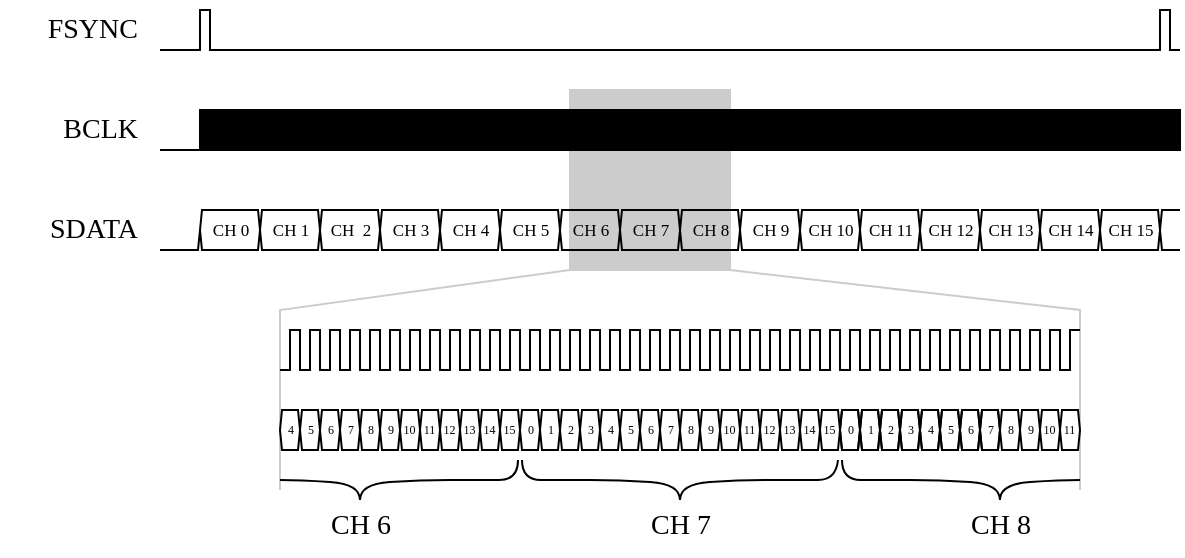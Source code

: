 <mxfile version="20.3.0" type="device"><diagram id="nYEseSnS-NxHdfZrEYx1" name="Page-1"><mxGraphModel dx="982" dy="583" grid="1" gridSize="10" guides="1" tooltips="1" connect="1" arrows="1" fold="1" page="1" pageScale="1" pageWidth="1654" pageHeight="1169" math="1" shadow="0"><root><mxCell id="0"/><mxCell id="1" parent="0"/><mxCell id="ieUXxARnOGC-ObS16DES-422" value="" style="rounded=0;whiteSpace=wrap;html=1;strokeColor=#CCCCCC;strokeWidth=1;fontFamily=Times New Roman;fontSize=8.5;fontColor=#000000;fillColor=#CCCCCC;gradientColor=none;" vertex="1" parent="1"><mxGeometry x="465" y="440" width="80" height="90" as="geometry"/></mxCell><mxCell id="ieUXxARnOGC-ObS16DES-354" value="" style="endArrow=none;html=1;rounded=0;strokeColor=#000000;fontFamily=Times New Roman;fontSize=12;fontColor=#000000;startSize=5;endSize=5;" edge="1" parent="1"><mxGeometry width="50" height="50" relative="1" as="geometry"><mxPoint x="260" y="420" as="sourcePoint"/><mxPoint x="770" y="420" as="targetPoint"/><Array as="points"><mxPoint x="280" y="420"/><mxPoint x="280" y="400"/><mxPoint x="285" y="400"/><mxPoint x="285" y="420"/><mxPoint x="760" y="420"/><mxPoint x="760" y="400"/><mxPoint x="765" y="400"/><mxPoint x="765" y="420"/></Array></mxGeometry></mxCell><mxCell id="ieUXxARnOGC-ObS16DES-355" value="&lt;font&gt;&lt;span style=&quot;font-size: 14px;&quot;&gt;FSYNC&lt;br&gt;&lt;/span&gt;&lt;/font&gt;" style="text;html=1;align=right;verticalAlign=middle;resizable=0;points=[];autosize=1;strokeColor=none;fillColor=none;fontFamily=Times New Roman;" vertex="1" parent="1"><mxGeometry x="180" y="395" width="70" height="30" as="geometry"/></mxCell><mxCell id="ieUXxARnOGC-ObS16DES-357" value="" style="endArrow=none;html=1;rounded=0;" edge="1" parent="1"><mxGeometry width="50" height="50" relative="1" as="geometry"><mxPoint x="295" y="520" as="sourcePoint"/><mxPoint x="325" y="500" as="targetPoint"/><Array as="points"><mxPoint x="303" y="520"/><mxPoint x="309" y="520"/><mxPoint x="311" y="500"/></Array></mxGeometry></mxCell><mxCell id="ieUXxARnOGC-ObS16DES-358" value="" style="endArrow=none;html=1;rounded=0;" edge="1" parent="1"><mxGeometry width="50" height="50" relative="1" as="geometry"><mxPoint x="295" y="500" as="sourcePoint"/><mxPoint x="325" y="520" as="targetPoint"/><Array as="points"><mxPoint x="303" y="500"/><mxPoint x="309" y="500"/><mxPoint x="311" y="520"/></Array></mxGeometry></mxCell><mxCell id="ieUXxARnOGC-ObS16DES-359" value="" style="endArrow=none;html=1;rounded=0;" edge="1" parent="1"><mxGeometry width="50" height="50" relative="1" as="geometry"><mxPoint x="260" y="520" as="sourcePoint"/><mxPoint x="295" y="500" as="targetPoint"/><Array as="points"><mxPoint x="273" y="520"/><mxPoint x="279" y="520"/><mxPoint x="281" y="500"/></Array></mxGeometry></mxCell><mxCell id="ieUXxARnOGC-ObS16DES-360" value="" style="endArrow=none;html=1;rounded=0;" edge="1" parent="1"><mxGeometry width="50" height="50" relative="1" as="geometry"><mxPoint x="280" y="510" as="sourcePoint"/><mxPoint x="295" y="520" as="targetPoint"/><Array as="points"><mxPoint x="280" y="510"/><mxPoint x="281" y="520"/></Array></mxGeometry></mxCell><mxCell id="ieUXxARnOGC-ObS16DES-361" value="" style="endArrow=none;html=1;rounded=0;" edge="1" parent="1"><mxGeometry width="50" height="50" relative="1" as="geometry"><mxPoint x="325" y="520" as="sourcePoint"/><mxPoint x="355" y="500" as="targetPoint"/><Array as="points"><mxPoint x="333" y="520"/><mxPoint x="339" y="520"/><mxPoint x="341" y="500"/></Array></mxGeometry></mxCell><mxCell id="ieUXxARnOGC-ObS16DES-362" value="" style="endArrow=none;html=1;rounded=0;" edge="1" parent="1"><mxGeometry width="50" height="50" relative="1" as="geometry"><mxPoint x="325" y="500" as="sourcePoint"/><mxPoint x="355" y="520" as="targetPoint"/><Array as="points"><mxPoint x="333" y="500"/><mxPoint x="339" y="500"/><mxPoint x="341" y="520"/></Array></mxGeometry></mxCell><mxCell id="ieUXxARnOGC-ObS16DES-363" value="" style="endArrow=none;html=1;rounded=0;" edge="1" parent="1"><mxGeometry width="50" height="50" relative="1" as="geometry"><mxPoint x="355" y="520" as="sourcePoint"/><mxPoint x="385" y="500" as="targetPoint"/><Array as="points"><mxPoint x="363" y="520"/><mxPoint x="369" y="520"/><mxPoint x="371" y="500"/></Array></mxGeometry></mxCell><mxCell id="ieUXxARnOGC-ObS16DES-364" value="" style="endArrow=none;html=1;rounded=0;" edge="1" parent="1"><mxGeometry width="50" height="50" relative="1" as="geometry"><mxPoint x="355" y="500" as="sourcePoint"/><mxPoint x="385" y="520" as="targetPoint"/><Array as="points"><mxPoint x="363" y="500"/><mxPoint x="369" y="500"/><mxPoint x="371" y="520"/></Array></mxGeometry></mxCell><mxCell id="ieUXxARnOGC-ObS16DES-365" value="&lt;font style=&quot;font-size: 8.5px;&quot;&gt;&lt;span style=&quot;font-size: 8.5px;&quot;&gt;CH 0&lt;br style=&quot;font-size: 8.5px;&quot;&gt;&lt;/span&gt;&lt;/font&gt;" style="text;html=1;align=center;verticalAlign=middle;resizable=0;points=[];autosize=1;strokeColor=none;fillColor=none;fontFamily=Times New Roman;fontSize=8.5;" vertex="1" parent="1"><mxGeometry x="275" y="500" width="40" height="20" as="geometry"/></mxCell><mxCell id="ieUXxARnOGC-ObS16DES-366" value="&lt;font style=&quot;font-size: 8.5px;&quot;&gt;&lt;span style=&quot;font-size: 8.5px;&quot;&gt;CH 1&lt;br style=&quot;font-size: 8.5px;&quot;&gt;&lt;/span&gt;&lt;/font&gt;" style="text;html=1;align=center;verticalAlign=middle;resizable=0;points=[];autosize=1;strokeColor=none;fillColor=none;fontFamily=Times New Roman;fontSize=8.5;" vertex="1" parent="1"><mxGeometry x="305" y="500" width="40" height="20" as="geometry"/></mxCell><mxCell id="ieUXxARnOGC-ObS16DES-367" value="&lt;font style=&quot;font-size: 8.5px;&quot;&gt;&lt;span style=&quot;font-size: 8.5px;&quot;&gt;CH&amp;nbsp; 2&lt;br style=&quot;font-size: 8.5px;&quot;&gt;&lt;/span&gt;&lt;/font&gt;" style="text;html=1;align=center;verticalAlign=middle;resizable=0;points=[];autosize=1;strokeColor=none;fillColor=none;fontFamily=Times New Roman;fontSize=8.5;" vertex="1" parent="1"><mxGeometry x="335" y="500" width="40" height="20" as="geometry"/></mxCell><mxCell id="ieUXxARnOGC-ObS16DES-368" value="" style="endArrow=none;html=1;rounded=0;" edge="1" parent="1"><mxGeometry width="50" height="50" relative="1" as="geometry"><mxPoint x="385" y="520" as="sourcePoint"/><mxPoint x="415" y="500" as="targetPoint"/><Array as="points"><mxPoint x="393" y="520"/><mxPoint x="399" y="520"/><mxPoint x="401" y="500"/></Array></mxGeometry></mxCell><mxCell id="ieUXxARnOGC-ObS16DES-369" value="" style="endArrow=none;html=1;rounded=0;" edge="1" parent="1"><mxGeometry width="50" height="50" relative="1" as="geometry"><mxPoint x="385" y="500" as="sourcePoint"/><mxPoint x="415" y="520" as="targetPoint"/><Array as="points"><mxPoint x="393" y="500"/><mxPoint x="399" y="500"/><mxPoint x="401" y="520"/></Array></mxGeometry></mxCell><mxCell id="ieUXxARnOGC-ObS16DES-370" value="&lt;font style=&quot;font-size: 8.5px;&quot;&gt;&lt;span style=&quot;font-size: 8.5px;&quot;&gt;CH 3&lt;br style=&quot;font-size: 8.5px;&quot;&gt;&lt;/span&gt;&lt;/font&gt;" style="text;html=1;align=center;verticalAlign=middle;resizable=0;points=[];autosize=1;strokeColor=none;fillColor=none;fontFamily=Times New Roman;fontSize=8.5;" vertex="1" parent="1"><mxGeometry x="365" y="500" width="40" height="20" as="geometry"/></mxCell><mxCell id="ieUXxARnOGC-ObS16DES-371" value="" style="endArrow=none;html=1;rounded=0;" edge="1" parent="1"><mxGeometry width="50" height="50" relative="1" as="geometry"><mxPoint x="415" y="520" as="sourcePoint"/><mxPoint x="445" y="500" as="targetPoint"/><Array as="points"><mxPoint x="423" y="520"/><mxPoint x="429" y="520"/><mxPoint x="431" y="500"/></Array></mxGeometry></mxCell><mxCell id="ieUXxARnOGC-ObS16DES-372" value="" style="endArrow=none;html=1;rounded=0;" edge="1" parent="1"><mxGeometry width="50" height="50" relative="1" as="geometry"><mxPoint x="415" y="500" as="sourcePoint"/><mxPoint x="445" y="520" as="targetPoint"/><Array as="points"><mxPoint x="423" y="500"/><mxPoint x="429" y="500"/><mxPoint x="431" y="520"/></Array></mxGeometry></mxCell><mxCell id="ieUXxARnOGC-ObS16DES-373" value="&lt;font style=&quot;font-size: 8.5px;&quot;&gt;&lt;span style=&quot;font-size: 8.5px;&quot;&gt;CH 5&lt;br style=&quot;font-size: 8.5px;&quot;&gt;&lt;/span&gt;&lt;/font&gt;" style="text;html=1;align=center;verticalAlign=middle;resizable=0;points=[];autosize=1;strokeColor=none;fillColor=none;fontFamily=Times New Roman;fontSize=8.5;" vertex="1" parent="1"><mxGeometry x="425" y="500" width="40" height="20" as="geometry"/></mxCell><mxCell id="ieUXxARnOGC-ObS16DES-374" value="" style="endArrow=none;html=1;rounded=0;" edge="1" parent="1"><mxGeometry width="50" height="50" relative="1" as="geometry"><mxPoint x="445" y="520" as="sourcePoint"/><mxPoint x="475" y="500" as="targetPoint"/><Array as="points"><mxPoint x="453" y="520"/><mxPoint x="459" y="520"/><mxPoint x="461" y="500"/></Array></mxGeometry></mxCell><mxCell id="ieUXxARnOGC-ObS16DES-375" value="" style="endArrow=none;html=1;rounded=0;" edge="1" parent="1"><mxGeometry width="50" height="50" relative="1" as="geometry"><mxPoint x="445" y="500" as="sourcePoint"/><mxPoint x="475" y="520" as="targetPoint"/><Array as="points"><mxPoint x="453" y="500"/><mxPoint x="459" y="500"/><mxPoint x="461" y="520"/></Array></mxGeometry></mxCell><mxCell id="ieUXxARnOGC-ObS16DES-376" value="&lt;font style=&quot;font-size: 8.5px;&quot;&gt;&lt;span style=&quot;font-size: 8.5px;&quot;&gt;CH 6&lt;br style=&quot;font-size: 8.5px;&quot;&gt;&lt;/span&gt;&lt;/font&gt;" style="text;html=1;align=center;verticalAlign=middle;resizable=0;points=[];autosize=1;strokeColor=none;fillColor=none;fontFamily=Times New Roman;fontSize=8.5;" vertex="1" parent="1"><mxGeometry x="455" y="500" width="40" height="20" as="geometry"/></mxCell><mxCell id="ieUXxARnOGC-ObS16DES-377" value="" style="endArrow=none;html=1;rounded=0;" edge="1" parent="1"><mxGeometry width="50" height="50" relative="1" as="geometry"><mxPoint x="475" y="520" as="sourcePoint"/><mxPoint x="505" y="500" as="targetPoint"/><Array as="points"><mxPoint x="483" y="520"/><mxPoint x="489" y="520"/><mxPoint x="491" y="500"/></Array></mxGeometry></mxCell><mxCell id="ieUXxARnOGC-ObS16DES-378" value="" style="endArrow=none;html=1;rounded=0;" edge="1" parent="1"><mxGeometry width="50" height="50" relative="1" as="geometry"><mxPoint x="475" y="500" as="sourcePoint"/><mxPoint x="505" y="520" as="targetPoint"/><Array as="points"><mxPoint x="483" y="500"/><mxPoint x="489" y="500"/><mxPoint x="491" y="520"/></Array></mxGeometry></mxCell><mxCell id="ieUXxARnOGC-ObS16DES-379" value="&lt;font style=&quot;font-size: 8.5px;&quot;&gt;&lt;span style=&quot;font-size: 8.5px;&quot;&gt;CH 7&lt;br style=&quot;font-size: 8.5px;&quot;&gt;&lt;/span&gt;&lt;/font&gt;" style="text;html=1;align=center;verticalAlign=middle;resizable=0;points=[];autosize=1;strokeColor=none;fillColor=none;fontFamily=Times New Roman;fontSize=8.5;" vertex="1" parent="1"><mxGeometry x="485" y="500" width="40" height="20" as="geometry"/></mxCell><mxCell id="ieUXxARnOGC-ObS16DES-380" value="" style="endArrow=none;html=1;rounded=0;" edge="1" parent="1"><mxGeometry width="50" height="50" relative="1" as="geometry"><mxPoint x="505" y="520" as="sourcePoint"/><mxPoint x="535" y="500" as="targetPoint"/><Array as="points"><mxPoint x="513" y="520"/><mxPoint x="519" y="520"/><mxPoint x="521" y="500"/></Array></mxGeometry></mxCell><mxCell id="ieUXxARnOGC-ObS16DES-381" value="" style="endArrow=none;html=1;rounded=0;" edge="1" parent="1"><mxGeometry width="50" height="50" relative="1" as="geometry"><mxPoint x="505" y="500" as="sourcePoint"/><mxPoint x="535" y="520" as="targetPoint"/><Array as="points"><mxPoint x="513" y="500"/><mxPoint x="519" y="500"/><mxPoint x="521" y="520"/></Array></mxGeometry></mxCell><mxCell id="ieUXxARnOGC-ObS16DES-382" value="&lt;font style=&quot;font-size: 8.5px;&quot;&gt;&lt;span style=&quot;font-size: 8.5px;&quot;&gt;CH 8&lt;br style=&quot;font-size: 8.5px;&quot;&gt;&lt;/span&gt;&lt;/font&gt;" style="text;html=1;align=center;verticalAlign=middle;resizable=0;points=[];autosize=1;strokeColor=none;fillColor=none;fontFamily=Times New Roman;fontSize=8.5;" vertex="1" parent="1"><mxGeometry x="515" y="500" width="40" height="20" as="geometry"/></mxCell><mxCell id="ieUXxARnOGC-ObS16DES-383" value="" style="endArrow=none;html=1;rounded=0;" edge="1" parent="1"><mxGeometry width="50" height="50" relative="1" as="geometry"><mxPoint x="535" y="520" as="sourcePoint"/><mxPoint x="565" y="500" as="targetPoint"/><Array as="points"><mxPoint x="543" y="520"/><mxPoint x="549" y="520"/><mxPoint x="551" y="500"/></Array></mxGeometry></mxCell><mxCell id="ieUXxARnOGC-ObS16DES-384" value="" style="endArrow=none;html=1;rounded=0;" edge="1" parent="1"><mxGeometry width="50" height="50" relative="1" as="geometry"><mxPoint x="535" y="500" as="sourcePoint"/><mxPoint x="565" y="520" as="targetPoint"/><Array as="points"><mxPoint x="543" y="500"/><mxPoint x="549" y="500"/><mxPoint x="551" y="520"/></Array></mxGeometry></mxCell><mxCell id="ieUXxARnOGC-ObS16DES-385" value="&lt;font style=&quot;font-size: 8.5px;&quot;&gt;&lt;span style=&quot;font-size: 8.5px;&quot;&gt;CH 9&lt;br style=&quot;font-size: 8.5px;&quot;&gt;&lt;/span&gt;&lt;/font&gt;" style="text;html=1;align=center;verticalAlign=middle;resizable=0;points=[];autosize=1;strokeColor=none;fillColor=none;fontFamily=Times New Roman;fontSize=8.5;" vertex="1" parent="1"><mxGeometry x="545" y="500" width="40" height="20" as="geometry"/></mxCell><mxCell id="ieUXxARnOGC-ObS16DES-386" value="" style="endArrow=none;html=1;rounded=0;" edge="1" parent="1"><mxGeometry width="50" height="50" relative="1" as="geometry"><mxPoint x="565" y="520" as="sourcePoint"/><mxPoint x="595" y="500" as="targetPoint"/><Array as="points"><mxPoint x="573" y="520"/><mxPoint x="579" y="520"/><mxPoint x="581" y="500"/></Array></mxGeometry></mxCell><mxCell id="ieUXxARnOGC-ObS16DES-387" value="" style="endArrow=none;html=1;rounded=0;" edge="1" parent="1"><mxGeometry width="50" height="50" relative="1" as="geometry"><mxPoint x="565" y="500" as="sourcePoint"/><mxPoint x="595" y="520" as="targetPoint"/><Array as="points"><mxPoint x="573" y="500"/><mxPoint x="579" y="500"/><mxPoint x="581" y="520"/></Array></mxGeometry></mxCell><mxCell id="ieUXxARnOGC-ObS16DES-388" value="&lt;font style=&quot;font-size: 8.5px;&quot;&gt;&lt;span style=&quot;font-size: 8.5px;&quot;&gt;CH 10&lt;br style=&quot;font-size: 8.5px;&quot;&gt;&lt;/span&gt;&lt;/font&gt;" style="text;html=1;align=center;verticalAlign=middle;resizable=0;points=[];autosize=1;strokeColor=none;fillColor=none;fontFamily=Times New Roman;fontSize=8.5;" vertex="1" parent="1"><mxGeometry x="570" y="500" width="50" height="20" as="geometry"/></mxCell><mxCell id="ieUXxARnOGC-ObS16DES-389" value="" style="endArrow=none;html=1;rounded=0;" edge="1" parent="1"><mxGeometry width="50" height="50" relative="1" as="geometry"><mxPoint x="595" y="520" as="sourcePoint"/><mxPoint x="625" y="500" as="targetPoint"/><Array as="points"><mxPoint x="603" y="520"/><mxPoint x="609" y="520"/><mxPoint x="611" y="500"/></Array></mxGeometry></mxCell><mxCell id="ieUXxARnOGC-ObS16DES-390" value="" style="endArrow=none;html=1;rounded=0;" edge="1" parent="1"><mxGeometry width="50" height="50" relative="1" as="geometry"><mxPoint x="595" y="500" as="sourcePoint"/><mxPoint x="625" y="520" as="targetPoint"/><Array as="points"><mxPoint x="603" y="500"/><mxPoint x="609" y="500"/><mxPoint x="611" y="520"/></Array></mxGeometry></mxCell><mxCell id="ieUXxARnOGC-ObS16DES-391" value="&lt;font style=&quot;font-size: 8.5px;&quot;&gt;&lt;span style=&quot;font-size: 8.5px;&quot;&gt;CH 11&lt;br style=&quot;font-size: 8.5px;&quot;&gt;&lt;/span&gt;&lt;/font&gt;" style="text;html=1;align=center;verticalAlign=middle;resizable=0;points=[];autosize=1;strokeColor=none;fillColor=none;fontFamily=Times New Roman;fontSize=8.5;" vertex="1" parent="1"><mxGeometry x="600" y="500" width="50" height="20" as="geometry"/></mxCell><mxCell id="ieUXxARnOGC-ObS16DES-392" value="" style="endArrow=none;html=1;rounded=0;" edge="1" parent="1"><mxGeometry width="50" height="50" relative="1" as="geometry"><mxPoint x="625" y="520" as="sourcePoint"/><mxPoint x="655" y="500" as="targetPoint"/><Array as="points"><mxPoint x="633" y="520"/><mxPoint x="639" y="520"/><mxPoint x="641" y="500"/></Array></mxGeometry></mxCell><mxCell id="ieUXxARnOGC-ObS16DES-393" value="" style="endArrow=none;html=1;rounded=0;" edge="1" parent="1"><mxGeometry width="50" height="50" relative="1" as="geometry"><mxPoint x="625" y="500" as="sourcePoint"/><mxPoint x="655" y="520" as="targetPoint"/><Array as="points"><mxPoint x="633" y="500"/><mxPoint x="639" y="500"/><mxPoint x="641" y="520"/></Array></mxGeometry></mxCell><mxCell id="ieUXxARnOGC-ObS16DES-394" value="&lt;font style=&quot;font-size: 8.5px;&quot;&gt;&lt;span style=&quot;font-size: 8.5px;&quot;&gt;CH 12&lt;br style=&quot;font-size: 8.5px;&quot;&gt;&lt;/span&gt;&lt;/font&gt;" style="text;html=1;align=center;verticalAlign=middle;resizable=0;points=[];autosize=1;strokeColor=none;fillColor=none;fontFamily=Times New Roman;fontSize=8.5;" vertex="1" parent="1"><mxGeometry x="630" y="500" width="50" height="20" as="geometry"/></mxCell><mxCell id="ieUXxARnOGC-ObS16DES-395" value="" style="endArrow=none;html=1;rounded=0;" edge="1" parent="1"><mxGeometry width="50" height="50" relative="1" as="geometry"><mxPoint x="655" y="520" as="sourcePoint"/><mxPoint x="685" y="500" as="targetPoint"/><Array as="points"><mxPoint x="663" y="520"/><mxPoint x="669" y="520"/><mxPoint x="671" y="500"/></Array></mxGeometry></mxCell><mxCell id="ieUXxARnOGC-ObS16DES-396" value="" style="endArrow=none;html=1;rounded=0;" edge="1" parent="1"><mxGeometry width="50" height="50" relative="1" as="geometry"><mxPoint x="655" y="500" as="sourcePoint"/><mxPoint x="685" y="520" as="targetPoint"/><Array as="points"><mxPoint x="663" y="500"/><mxPoint x="669" y="500"/><mxPoint x="671" y="520"/></Array></mxGeometry></mxCell><mxCell id="ieUXxARnOGC-ObS16DES-397" value="&lt;font style=&quot;font-size: 8.5px;&quot;&gt;&lt;span style=&quot;font-size: 8.5px;&quot;&gt;CH 13&lt;br style=&quot;font-size: 8.5px;&quot;&gt;&lt;/span&gt;&lt;/font&gt;" style="text;html=1;align=center;verticalAlign=middle;resizable=0;points=[];autosize=1;strokeColor=none;fillColor=none;fontFamily=Times New Roman;fontSize=8.5;" vertex="1" parent="1"><mxGeometry x="660" y="500" width="50" height="20" as="geometry"/></mxCell><mxCell id="ieUXxARnOGC-ObS16DES-398" value="" style="endArrow=none;html=1;rounded=0;" edge="1" parent="1"><mxGeometry width="50" height="50" relative="1" as="geometry"><mxPoint x="685" y="520" as="sourcePoint"/><mxPoint x="715" y="500" as="targetPoint"/><Array as="points"><mxPoint x="693" y="520"/><mxPoint x="699" y="520"/><mxPoint x="701" y="500"/></Array></mxGeometry></mxCell><mxCell id="ieUXxARnOGC-ObS16DES-399" value="" style="endArrow=none;html=1;rounded=0;" edge="1" parent="1"><mxGeometry width="50" height="50" relative="1" as="geometry"><mxPoint x="685" y="500" as="sourcePoint"/><mxPoint x="715" y="520" as="targetPoint"/><Array as="points"><mxPoint x="693" y="500"/><mxPoint x="699" y="500"/><mxPoint x="701" y="520"/></Array></mxGeometry></mxCell><mxCell id="ieUXxARnOGC-ObS16DES-400" value="&lt;font style=&quot;font-size: 8.5px;&quot;&gt;&lt;span style=&quot;font-size: 8.5px;&quot;&gt;CH 14&lt;br style=&quot;font-size: 8.5px;&quot;&gt;&lt;/span&gt;&lt;/font&gt;" style="text;html=1;align=center;verticalAlign=middle;resizable=0;points=[];autosize=1;strokeColor=none;fillColor=none;fontFamily=Times New Roman;fontSize=8.5;" vertex="1" parent="1"><mxGeometry x="690" y="500" width="50" height="20" as="geometry"/></mxCell><mxCell id="ieUXxARnOGC-ObS16DES-401" value="" style="endArrow=none;html=1;rounded=0;" edge="1" parent="1"><mxGeometry width="50" height="50" relative="1" as="geometry"><mxPoint x="715" y="520" as="sourcePoint"/><mxPoint x="745" y="500" as="targetPoint"/><Array as="points"><mxPoint x="723" y="520"/><mxPoint x="729" y="520"/><mxPoint x="731" y="500"/></Array></mxGeometry></mxCell><mxCell id="ieUXxARnOGC-ObS16DES-402" value="" style="endArrow=none;html=1;rounded=0;" edge="1" parent="1"><mxGeometry width="50" height="50" relative="1" as="geometry"><mxPoint x="715" y="500" as="sourcePoint"/><mxPoint x="745" y="520" as="targetPoint"/><Array as="points"><mxPoint x="723" y="500"/><mxPoint x="729" y="500"/><mxPoint x="731" y="520"/></Array></mxGeometry></mxCell><mxCell id="ieUXxARnOGC-ObS16DES-403" value="&lt;font style=&quot;font-size: 8.5px;&quot;&gt;&lt;span style=&quot;font-size: 8.5px;&quot;&gt;CH 15&lt;br style=&quot;font-size: 8.5px;&quot;&gt;&lt;/span&gt;&lt;/font&gt;" style="text;html=1;align=center;verticalAlign=middle;resizable=0;points=[];autosize=1;strokeColor=none;fillColor=none;fontFamily=Times New Roman;fontSize=8.5;" vertex="1" parent="1"><mxGeometry x="720" y="500" width="50" height="20" as="geometry"/></mxCell><mxCell id="ieUXxARnOGC-ObS16DES-404" value="" style="endArrow=none;html=1;rounded=0;" edge="1" parent="1"><mxGeometry width="50" height="50" relative="1" as="geometry"><mxPoint x="745" y="520" as="sourcePoint"/><mxPoint x="770" y="500" as="targetPoint"/><Array as="points"><mxPoint x="753" y="520"/><mxPoint x="759" y="520"/><mxPoint x="761" y="500"/></Array></mxGeometry></mxCell><mxCell id="ieUXxARnOGC-ObS16DES-405" value="" style="endArrow=none;html=1;rounded=0;" edge="1" parent="1"><mxGeometry width="50" height="50" relative="1" as="geometry"><mxPoint x="745" y="500" as="sourcePoint"/><mxPoint x="770" y="520" as="targetPoint"/><Array as="points"><mxPoint x="753" y="500"/><mxPoint x="759" y="500"/><mxPoint x="761" y="520"/></Array></mxGeometry></mxCell><mxCell id="ieUXxARnOGC-ObS16DES-407" value="&lt;font style=&quot;font-size: 8.5px;&quot;&gt;&lt;span style=&quot;font-size: 8.5px;&quot;&gt;CH 4&lt;br style=&quot;font-size: 8.5px;&quot;&gt;&lt;/span&gt;&lt;/font&gt;" style="text;html=1;align=center;verticalAlign=middle;resizable=0;points=[];autosize=1;strokeColor=none;fillColor=none;fontFamily=Times New Roman;fontSize=8.5;" vertex="1" parent="1"><mxGeometry x="395" y="500" width="40" height="20" as="geometry"/></mxCell><mxCell id="ieUXxARnOGC-ObS16DES-408" value="&lt;font&gt;&lt;span style=&quot;font-size: 14px;&quot;&gt;SDATA&lt;br&gt;&lt;/span&gt;&lt;/font&gt;" style="text;html=1;align=right;verticalAlign=middle;resizable=0;points=[];autosize=1;strokeColor=none;fillColor=none;fontFamily=Times New Roman;" vertex="1" parent="1"><mxGeometry x="180" y="495" width="70" height="30" as="geometry"/></mxCell><mxCell id="ieUXxARnOGC-ObS16DES-419" value="" style="rounded=0;whiteSpace=wrap;html=1;strokeColor=default;strokeWidth=1;fontFamily=Times New Roman;fontSize=8.5;fontColor=#000000;fillColor=#000000;" vertex="1" parent="1"><mxGeometry x="280" y="450" width="490" height="20" as="geometry"/></mxCell><mxCell id="ieUXxARnOGC-ObS16DES-420" value="" style="endArrow=none;html=1;rounded=0;strokeColor=#000000;fontFamily=Times New Roman;fontSize=8.5;fontColor=#000000;startSize=5;endSize=5;" edge="1" parent="1"><mxGeometry width="50" height="50" relative="1" as="geometry"><mxPoint x="260" y="470" as="sourcePoint"/><mxPoint x="280" y="470" as="targetPoint"/></mxGeometry></mxCell><mxCell id="ieUXxARnOGC-ObS16DES-421" value="&lt;font&gt;&lt;span style=&quot;font-size: 14px;&quot;&gt;BCLK&lt;br&gt;&lt;/span&gt;&lt;/font&gt;" style="text;html=1;align=right;verticalAlign=middle;resizable=0;points=[];autosize=1;strokeColor=none;fillColor=none;fontFamily=Times New Roman;" vertex="1" parent="1"><mxGeometry x="190" y="445" width="60" height="30" as="geometry"/></mxCell><mxCell id="ieUXxARnOGC-ObS16DES-423" value="" style="endArrow=none;html=1;rounded=0;strokeColor=#CCCCCC;fontFamily=Times New Roman;fontSize=8.5;fontColor=#000000;startSize=5;endSize=5;entryX=0;entryY=1;entryDx=0;entryDy=0;" edge="1" parent="1" target="ieUXxARnOGC-ObS16DES-422"><mxGeometry width="50" height="50" relative="1" as="geometry"><mxPoint x="320" y="640" as="sourcePoint"/><mxPoint x="580" y="520" as="targetPoint"/><Array as="points"><mxPoint x="320" y="550"/></Array></mxGeometry></mxCell><mxCell id="ieUXxARnOGC-ObS16DES-424" value="" style="endArrow=none;html=1;rounded=0;strokeColor=#CCCCCC;fontFamily=Times New Roman;fontSize=8.5;fontColor=#000000;startSize=5;endSize=5;entryX=1;entryY=1;entryDx=0;entryDy=0;" edge="1" parent="1" target="ieUXxARnOGC-ObS16DES-422"><mxGeometry width="50" height="50" relative="1" as="geometry"><mxPoint x="720" y="640" as="sourcePoint"/><mxPoint x="490" y="540" as="targetPoint"/><Array as="points"><mxPoint x="720" y="550"/></Array></mxGeometry></mxCell><mxCell id="ieUXxARnOGC-ObS16DES-427" value="" style="endArrow=none;html=1;rounded=0;strokeColor=#000000;fontFamily=Times New Roman;fontSize=8.5;fontColor=#000000;startSize=5;endSize=5;" edge="1" parent="1"><mxGeometry width="50" height="50" relative="1" as="geometry"><mxPoint x="320" y="580" as="sourcePoint"/><mxPoint x="480" y="570" as="targetPoint"/><Array as="points"><mxPoint x="325" y="580"/><mxPoint x="325" y="560"/><mxPoint x="330" y="560"/><mxPoint x="330" y="580"/><mxPoint x="335" y="580"/><mxPoint x="335" y="560"/><mxPoint x="340" y="560"/><mxPoint x="340" y="580"/><mxPoint x="345" y="580"/><mxPoint x="345" y="560"/><mxPoint x="350" y="560"/><mxPoint x="350" y="580"/><mxPoint x="355" y="580"/><mxPoint x="355" y="560"/><mxPoint x="360" y="560"/><mxPoint x="360" y="580"/><mxPoint x="365" y="580"/><mxPoint x="365" y="560"/><mxPoint x="370" y="560"/><mxPoint x="370" y="580"/><mxPoint x="375" y="580"/><mxPoint x="375" y="560"/><mxPoint x="380" y="560"/><mxPoint x="380" y="580"/><mxPoint x="385" y="580"/><mxPoint x="385" y="560"/><mxPoint x="390" y="560"/><mxPoint x="390" y="580"/><mxPoint x="395" y="580"/><mxPoint x="395" y="560"/><mxPoint x="400" y="560"/><mxPoint x="400" y="580"/><mxPoint x="405" y="580"/><mxPoint x="405" y="560"/><mxPoint x="410" y="560"/><mxPoint x="410" y="580"/><mxPoint x="415" y="580"/><mxPoint x="415" y="560"/><mxPoint x="420" y="560"/><mxPoint x="420" y="580"/><mxPoint x="425" y="580"/><mxPoint x="425" y="560"/><mxPoint x="430" y="560"/><mxPoint x="430" y="580"/><mxPoint x="435" y="580"/><mxPoint x="435" y="560"/><mxPoint x="440" y="560"/><mxPoint x="440" y="580"/><mxPoint x="445" y="580"/><mxPoint x="445" y="560"/><mxPoint x="450" y="560"/><mxPoint x="450" y="580"/><mxPoint x="455" y="580"/><mxPoint x="455" y="560"/><mxPoint x="460" y="560"/><mxPoint x="460" y="580"/><mxPoint x="465" y="580"/><mxPoint x="465" y="560"/><mxPoint x="470" y="560"/><mxPoint x="470" y="580"/><mxPoint x="475" y="580"/><mxPoint x="475" y="560"/><mxPoint x="480" y="560"/></Array></mxGeometry></mxCell><mxCell id="ieUXxARnOGC-ObS16DES-428" value="" style="endArrow=none;html=1;rounded=0;strokeColor=#000000;fontFamily=Times New Roman;fontSize=8.5;fontColor=#000000;startSize=5;endSize=5;" edge="1" parent="1"><mxGeometry width="50" height="50" relative="1" as="geometry"><mxPoint x="480" y="570" as="sourcePoint"/><mxPoint x="640" y="570" as="targetPoint"/><Array as="points"><mxPoint x="480" y="580"/><mxPoint x="485" y="580"/><mxPoint x="485" y="560"/><mxPoint x="490" y="560"/><mxPoint x="490" y="580"/><mxPoint x="495" y="580"/><mxPoint x="495" y="560"/><mxPoint x="500" y="560"/><mxPoint x="500" y="580"/><mxPoint x="505" y="580"/><mxPoint x="505" y="560"/><mxPoint x="510" y="560"/><mxPoint x="510" y="580"/><mxPoint x="515" y="580"/><mxPoint x="515" y="560"/><mxPoint x="520" y="560"/><mxPoint x="520" y="580"/><mxPoint x="525" y="580"/><mxPoint x="525" y="560"/><mxPoint x="530" y="560"/><mxPoint x="530" y="580"/><mxPoint x="535" y="580"/><mxPoint x="535" y="560"/><mxPoint x="540" y="560"/><mxPoint x="540" y="580"/><mxPoint x="545" y="580"/><mxPoint x="545" y="560"/><mxPoint x="550" y="560"/><mxPoint x="550" y="580"/><mxPoint x="555" y="580"/><mxPoint x="555" y="560"/><mxPoint x="560" y="560"/><mxPoint x="560" y="580"/><mxPoint x="565" y="580"/><mxPoint x="565" y="560"/><mxPoint x="570" y="560"/><mxPoint x="570" y="580"/><mxPoint x="575" y="580"/><mxPoint x="575" y="560"/><mxPoint x="580" y="560"/><mxPoint x="580" y="580"/><mxPoint x="585" y="580"/><mxPoint x="585" y="560"/><mxPoint x="590" y="560"/><mxPoint x="590" y="580"/><mxPoint x="595" y="580"/><mxPoint x="595" y="560"/><mxPoint x="600" y="560"/><mxPoint x="600" y="580"/><mxPoint x="605" y="580"/><mxPoint x="605" y="560"/><mxPoint x="610" y="560"/><mxPoint x="610" y="580"/><mxPoint x="615" y="580"/><mxPoint x="615" y="560"/><mxPoint x="620" y="560"/><mxPoint x="620" y="580"/><mxPoint x="625" y="580"/><mxPoint x="625" y="560"/><mxPoint x="630" y="560"/><mxPoint x="630" y="580"/><mxPoint x="635" y="580"/><mxPoint x="635" y="560"/><mxPoint x="640" y="560"/></Array></mxGeometry></mxCell><mxCell id="ieUXxARnOGC-ObS16DES-433" value="" style="endArrow=none;html=1;rounded=0;" edge="1" parent="1"><mxGeometry width="50" height="50" relative="1" as="geometry"><mxPoint x="320" y="610" as="sourcePoint"/><mxPoint x="440" y="610" as="targetPoint"/><Array as="points"><mxPoint x="321" y="620"/><mxPoint x="329" y="620"/><mxPoint x="331" y="600"/><mxPoint x="339" y="600"/><mxPoint x="341" y="620"/><mxPoint x="349" y="620"/><mxPoint x="351" y="600"/><mxPoint x="359" y="600"/><mxPoint x="361" y="620"/><mxPoint x="369" y="620"/><mxPoint x="371" y="600"/><mxPoint x="379" y="600"/><mxPoint x="381" y="620"/><mxPoint x="389" y="620"/><mxPoint x="391" y="600"/><mxPoint x="399" y="600"/><mxPoint x="401" y="620"/><mxPoint x="409" y="620"/><mxPoint x="411" y="600"/><mxPoint x="419" y="600"/><mxPoint x="421" y="620"/><mxPoint x="429" y="620"/><mxPoint x="431" y="600"/><mxPoint x="439" y="600"/></Array></mxGeometry></mxCell><mxCell id="ieUXxARnOGC-ObS16DES-437" value="" style="endArrow=none;html=1;rounded=0;" edge="1" parent="1"><mxGeometry width="50" height="50" relative="1" as="geometry"><mxPoint x="320" y="610" as="sourcePoint"/><mxPoint x="440" y="610" as="targetPoint"/><Array as="points"><mxPoint x="321" y="600"/><mxPoint x="329" y="600"/><mxPoint x="331" y="620"/><mxPoint x="339" y="620"/><mxPoint x="341" y="600"/><mxPoint x="349" y="600"/><mxPoint x="351" y="620"/><mxPoint x="359" y="620"/><mxPoint x="361" y="600"/><mxPoint x="369" y="600"/><mxPoint x="371" y="620"/><mxPoint x="379" y="620"/><mxPoint x="381" y="600"/><mxPoint x="389" y="600"/><mxPoint x="391" y="620"/><mxPoint x="399" y="620"/><mxPoint x="401" y="600"/><mxPoint x="409" y="600"/><mxPoint x="411" y="620"/><mxPoint x="419" y="620"/><mxPoint x="421" y="600"/><mxPoint x="429" y="600"/><mxPoint x="431" y="620"/><mxPoint x="439" y="620"/></Array></mxGeometry></mxCell><mxCell id="ieUXxARnOGC-ObS16DES-438" value="" style="endArrow=none;html=1;rounded=0;" edge="1" parent="1"><mxGeometry width="50" height="50" relative="1" as="geometry"><mxPoint x="440" y="610" as="sourcePoint"/><mxPoint x="560" y="610" as="targetPoint"/><Array as="points"><mxPoint x="441" y="620"/><mxPoint x="449" y="620"/><mxPoint x="451" y="600"/><mxPoint x="459" y="600"/><mxPoint x="461" y="620"/><mxPoint x="469" y="620"/><mxPoint x="471" y="600"/><mxPoint x="479" y="600"/><mxPoint x="481" y="620"/><mxPoint x="489" y="620"/><mxPoint x="491" y="600"/><mxPoint x="499" y="600"/><mxPoint x="501" y="620"/><mxPoint x="509" y="620"/><mxPoint x="511" y="600"/><mxPoint x="519" y="600"/><mxPoint x="521" y="620"/><mxPoint x="529" y="620"/><mxPoint x="531" y="600"/><mxPoint x="539" y="600"/><mxPoint x="541" y="620"/><mxPoint x="549" y="620"/><mxPoint x="551" y="600"/><mxPoint x="559" y="600"/></Array></mxGeometry></mxCell><mxCell id="ieUXxARnOGC-ObS16DES-439" value="" style="endArrow=none;html=1;rounded=0;" edge="1" parent="1"><mxGeometry width="50" height="50" relative="1" as="geometry"><mxPoint x="440" y="610" as="sourcePoint"/><mxPoint x="560" y="610" as="targetPoint"/><Array as="points"><mxPoint x="441" y="600"/><mxPoint x="449" y="600"/><mxPoint x="451" y="620"/><mxPoint x="459" y="620"/><mxPoint x="461" y="600"/><mxPoint x="469" y="600"/><mxPoint x="471" y="620"/><mxPoint x="479" y="620"/><mxPoint x="481" y="600"/><mxPoint x="489" y="600"/><mxPoint x="491" y="620"/><mxPoint x="499" y="620"/><mxPoint x="501" y="600"/><mxPoint x="509" y="600"/><mxPoint x="511" y="620"/><mxPoint x="519" y="620"/><mxPoint x="521" y="600"/><mxPoint x="529" y="600"/><mxPoint x="531" y="620"/><mxPoint x="539" y="620"/><mxPoint x="541" y="600"/><mxPoint x="549" y="600"/><mxPoint x="551" y="620"/><mxPoint x="559" y="620"/></Array></mxGeometry></mxCell><mxCell id="ieUXxARnOGC-ObS16DES-440" value="" style="endArrow=none;html=1;rounded=0;" edge="1" parent="1"><mxGeometry width="50" height="50" relative="1" as="geometry"><mxPoint x="560" y="610" as="sourcePoint"/><mxPoint x="680" y="610" as="targetPoint"/><Array as="points"><mxPoint x="561" y="620"/><mxPoint x="569" y="620"/><mxPoint x="571" y="600"/><mxPoint x="579" y="600"/><mxPoint x="581" y="620"/><mxPoint x="589" y="620"/><mxPoint x="591" y="600"/><mxPoint x="599" y="600"/><mxPoint x="601" y="620"/><mxPoint x="609" y="620"/><mxPoint x="611" y="600"/><mxPoint x="619" y="600"/><mxPoint x="621" y="620"/><mxPoint x="629" y="620"/><mxPoint x="631" y="600"/><mxPoint x="639" y="600"/><mxPoint x="641" y="620"/><mxPoint x="649" y="620"/><mxPoint x="651" y="600"/><mxPoint x="659" y="600"/><mxPoint x="661" y="620"/><mxPoint x="669" y="620"/><mxPoint x="671" y="600"/><mxPoint x="679" y="600"/></Array></mxGeometry></mxCell><mxCell id="ieUXxARnOGC-ObS16DES-441" value="" style="endArrow=none;html=1;rounded=0;" edge="1" parent="1"><mxGeometry width="50" height="50" relative="1" as="geometry"><mxPoint x="560" y="610" as="sourcePoint"/><mxPoint x="680" y="610" as="targetPoint"/><Array as="points"><mxPoint x="561" y="600"/><mxPoint x="569" y="600"/><mxPoint x="571" y="620"/><mxPoint x="579" y="620"/><mxPoint x="581" y="600"/><mxPoint x="589" y="600"/><mxPoint x="591" y="620"/><mxPoint x="599" y="620"/><mxPoint x="601" y="600"/><mxPoint x="609" y="600"/><mxPoint x="611" y="620"/><mxPoint x="619" y="620"/><mxPoint x="621" y="600"/><mxPoint x="629" y="600"/><mxPoint x="631" y="620"/><mxPoint x="639" y="620"/><mxPoint x="641" y="600"/><mxPoint x="649" y="600"/><mxPoint x="651" y="620"/><mxPoint x="659" y="620"/><mxPoint x="661" y="600"/><mxPoint x="669" y="600"/><mxPoint x="671" y="620"/><mxPoint x="679" y="620"/></Array></mxGeometry></mxCell><mxCell id="ieUXxARnOGC-ObS16DES-448" value="&lt;font face=&quot;CMU Serif&quot;&gt;&lt;span style=&quot;font-size: 14px;&quot;&gt;CH 6&lt;br&gt;&lt;/span&gt;&lt;/font&gt;" style="text;html=1;align=center;verticalAlign=middle;resizable=0;points=[];autosize=1;strokeColor=none;fillColor=none;" vertex="1" parent="1"><mxGeometry x="330" y="643" width="60" height="30" as="geometry"/></mxCell><mxCell id="ieUXxARnOGC-ObS16DES-449" value="" style="endArrow=none;html=1;strokeColor=#000000;fontFamily=Times New Roman;fontSize=8.5;fontColor=#000000;startSize=5;endSize=5;curved=1;" edge="1" parent="1"><mxGeometry width="50" height="50" relative="1" as="geometry"><mxPoint x="320" y="635" as="sourcePoint"/><mxPoint x="360" y="645" as="targetPoint"/><Array as="points"><mxPoint x="320" y="635"/><mxPoint x="330" y="635"/><mxPoint x="360" y="637"/></Array></mxGeometry></mxCell><mxCell id="ieUXxARnOGC-ObS16DES-451" value="" style="endArrow=none;html=1;strokeColor=#000000;fontFamily=Times New Roman;fontSize=8.5;fontColor=#000000;startSize=5;endSize=5;curved=1;" edge="1" parent="1"><mxGeometry width="50" height="50" relative="1" as="geometry"><mxPoint x="439" y="625" as="sourcePoint"/><mxPoint x="360" y="645.0" as="targetPoint"/><Array as="points"><mxPoint x="439" y="635"/><mxPoint x="420" y="635"/><mxPoint x="390" y="635"/><mxPoint x="360" y="637"/></Array></mxGeometry></mxCell><mxCell id="ieUXxARnOGC-ObS16DES-452" value="&lt;font face=&quot;CMU Serif&quot;&gt;&lt;span style=&quot;font-size: 14px;&quot;&gt;CH 7&lt;br&gt;&lt;/span&gt;&lt;/font&gt;" style="text;html=1;align=center;verticalAlign=middle;resizable=0;points=[];autosize=1;strokeColor=none;fillColor=none;" vertex="1" parent="1"><mxGeometry x="490" y="643" width="60" height="30" as="geometry"/></mxCell><mxCell id="ieUXxARnOGC-ObS16DES-453" value="" style="endArrow=none;html=1;strokeColor=#000000;fontFamily=Times New Roman;fontSize=8.5;fontColor=#000000;startSize=5;endSize=5;curved=1;" edge="1" parent="1"><mxGeometry width="50" height="50" relative="1" as="geometry"><mxPoint x="441" y="625" as="sourcePoint"/><mxPoint x="520" y="645" as="targetPoint"/><Array as="points"><mxPoint x="441" y="635"/><mxPoint x="460" y="635"/><mxPoint x="490" y="635"/><mxPoint x="520" y="637"/></Array></mxGeometry></mxCell><mxCell id="ieUXxARnOGC-ObS16DES-454" value="" style="endArrow=none;html=1;strokeColor=#000000;fontFamily=Times New Roman;fontSize=8.5;fontColor=#000000;startSize=5;endSize=5;curved=1;" edge="1" parent="1"><mxGeometry width="50" height="50" relative="1" as="geometry"><mxPoint x="599" y="625" as="sourcePoint"/><mxPoint x="520" y="645" as="targetPoint"/><Array as="points"><mxPoint x="598" y="635"/><mxPoint x="580" y="635"/><mxPoint x="550" y="635"/><mxPoint x="520" y="637"/></Array></mxGeometry></mxCell><mxCell id="ieUXxARnOGC-ObS16DES-455" value="&lt;font face=&quot;CMU Serif&quot;&gt;&lt;span style=&quot;font-size: 14px;&quot;&gt;CH 8&lt;br&gt;&lt;/span&gt;&lt;/font&gt;" style="text;html=1;align=center;verticalAlign=middle;resizable=0;points=[];autosize=1;strokeColor=none;fillColor=none;" vertex="1" parent="1"><mxGeometry x="650" y="643" width="60" height="30" as="geometry"/></mxCell><mxCell id="ieUXxARnOGC-ObS16DES-456" value="" style="endArrow=none;html=1;strokeColor=#000000;fontFamily=Times New Roman;fontSize=8.5;fontColor=#000000;startSize=5;endSize=5;curved=1;" edge="1" parent="1"><mxGeometry width="50" height="50" relative="1" as="geometry"><mxPoint x="601" y="625" as="sourcePoint"/><mxPoint x="680" y="645" as="targetPoint"/><Array as="points"><mxPoint x="601" y="635"/><mxPoint x="620" y="635"/><mxPoint x="650" y="635"/><mxPoint x="680" y="637"/></Array></mxGeometry></mxCell><mxCell id="ieUXxARnOGC-ObS16DES-458" value="" style="endArrow=none;html=1;rounded=0;" edge="1" parent="1"><mxGeometry width="50" height="50" relative="1" as="geometry"><mxPoint x="600" y="610" as="sourcePoint"/><mxPoint x="720" y="610" as="targetPoint"/><Array as="points"><mxPoint x="601" y="620"/><mxPoint x="609" y="620"/><mxPoint x="611" y="600"/><mxPoint x="619" y="600"/><mxPoint x="621" y="620"/><mxPoint x="629" y="620"/><mxPoint x="631" y="600"/><mxPoint x="639" y="600"/><mxPoint x="641" y="620"/><mxPoint x="649" y="620"/><mxPoint x="651" y="600"/><mxPoint x="659" y="600"/><mxPoint x="661" y="620"/><mxPoint x="669" y="620"/><mxPoint x="671" y="600"/><mxPoint x="679" y="600"/><mxPoint x="681" y="620"/><mxPoint x="689" y="620"/><mxPoint x="691" y="600"/><mxPoint x="699" y="600"/><mxPoint x="701" y="620"/><mxPoint x="709" y="620"/><mxPoint x="711" y="600"/><mxPoint x="719" y="600"/></Array></mxGeometry></mxCell><mxCell id="ieUXxARnOGC-ObS16DES-459" value="" style="endArrow=none;html=1;rounded=0;" edge="1" parent="1"><mxGeometry width="50" height="50" relative="1" as="geometry"><mxPoint x="600" y="610" as="sourcePoint"/><mxPoint x="720" y="610" as="targetPoint"/><Array as="points"><mxPoint x="601" y="600"/><mxPoint x="609" y="600"/><mxPoint x="611" y="620"/><mxPoint x="619" y="620"/><mxPoint x="621" y="600"/><mxPoint x="629" y="600"/><mxPoint x="631" y="620"/><mxPoint x="639" y="620"/><mxPoint x="641" y="600"/><mxPoint x="649" y="600"/><mxPoint x="651" y="620"/><mxPoint x="659" y="620"/><mxPoint x="661" y="600"/><mxPoint x="669" y="600"/><mxPoint x="671" y="620"/><mxPoint x="679" y="620"/><mxPoint x="681" y="600"/><mxPoint x="689" y="600"/><mxPoint x="691" y="620"/><mxPoint x="699" y="620"/><mxPoint x="701" y="600"/><mxPoint x="709" y="600"/><mxPoint x="711" y="620"/><mxPoint x="719" y="620"/></Array></mxGeometry></mxCell><mxCell id="ieUXxARnOGC-ObS16DES-460" value="" style="endArrow=none;html=1;strokeColor=#000000;fontFamily=Times New Roman;fontSize=8.5;fontColor=#000000;startSize=5;endSize=5;curved=1;" edge="1" parent="1"><mxGeometry width="50" height="50" relative="1" as="geometry"><mxPoint x="720" y="635" as="sourcePoint"/><mxPoint x="680" y="645" as="targetPoint"/><Array as="points"><mxPoint x="720" y="635"/><mxPoint x="710" y="635"/><mxPoint x="680" y="637"/></Array></mxGeometry></mxCell><mxCell id="ieUXxARnOGC-ObS16DES-461" value="" style="endArrow=none;html=1;rounded=0;strokeColor=#000000;fontFamily=Times New Roman;fontSize=8.5;fontColor=#000000;startSize=5;endSize=5;" edge="1" parent="1"><mxGeometry width="50" height="50" relative="1" as="geometry"><mxPoint x="560" y="570" as="sourcePoint"/><mxPoint x="720" y="560" as="targetPoint"/><Array as="points"><mxPoint x="560" y="580"/><mxPoint x="565" y="580"/><mxPoint x="565" y="560"/><mxPoint x="570" y="560"/><mxPoint x="570" y="580"/><mxPoint x="575" y="580"/><mxPoint x="575" y="560"/><mxPoint x="580" y="560"/><mxPoint x="580" y="580"/><mxPoint x="585" y="580"/><mxPoint x="585" y="560"/><mxPoint x="590" y="560"/><mxPoint x="590" y="580"/><mxPoint x="595" y="580"/><mxPoint x="595" y="560"/><mxPoint x="600" y="560"/><mxPoint x="600" y="580"/><mxPoint x="605" y="580"/><mxPoint x="605" y="560"/><mxPoint x="610" y="560"/><mxPoint x="610" y="580"/><mxPoint x="615" y="580"/><mxPoint x="615" y="560"/><mxPoint x="620" y="560"/><mxPoint x="620" y="580"/><mxPoint x="625" y="580"/><mxPoint x="625" y="560"/><mxPoint x="630" y="560"/><mxPoint x="630" y="580"/><mxPoint x="635" y="580"/><mxPoint x="635" y="560"/><mxPoint x="640" y="560"/><mxPoint x="640" y="580"/><mxPoint x="645" y="580"/><mxPoint x="645" y="560"/><mxPoint x="650" y="560"/><mxPoint x="650" y="580"/><mxPoint x="655" y="580"/><mxPoint x="655" y="560"/><mxPoint x="660" y="560"/><mxPoint x="660" y="580"/><mxPoint x="665" y="580"/><mxPoint x="665" y="560"/><mxPoint x="670" y="560"/><mxPoint x="670" y="580"/><mxPoint x="675" y="580"/><mxPoint x="675" y="560"/><mxPoint x="680" y="560"/><mxPoint x="680" y="580"/><mxPoint x="685" y="580"/><mxPoint x="685" y="560"/><mxPoint x="690" y="560"/><mxPoint x="690" y="580"/><mxPoint x="695" y="580"/><mxPoint x="695" y="560"/><mxPoint x="700" y="560"/><mxPoint x="700" y="580"/><mxPoint x="705" y="580"/><mxPoint x="705" y="560"/><mxPoint x="710" y="560"/><mxPoint x="710" y="580"/><mxPoint x="715" y="580"/><mxPoint x="715" y="560"/><mxPoint x="720" y="560"/></Array></mxGeometry></mxCell><mxCell id="ieUXxARnOGC-ObS16DES-462" value="&lt;font style=&quot;font-size: 6px;&quot;&gt;&lt;span style=&quot;font-size: 6px;&quot;&gt;15&amp;nbsp;&lt;br style=&quot;font-size: 6px;&quot;&gt;&lt;/span&gt;&lt;/font&gt;" style="text;html=1;align=center;verticalAlign=middle;resizable=0;points=[];autosize=1;strokeColor=none;fillColor=none;fontFamily=Times New Roman;fontSize=6;" vertex="1" parent="1"><mxGeometry x="419.5" y="600" width="30" height="20" as="geometry"/></mxCell><mxCell id="ieUXxARnOGC-ObS16DES-463" value="&lt;font style=&quot;font-size: 6px;&quot;&gt;&lt;span style=&quot;font-size: 6px;&quot;&gt;14&amp;nbsp;&lt;br style=&quot;font-size: 6px;&quot;&gt;&lt;/span&gt;&lt;/font&gt;" style="text;html=1;align=center;verticalAlign=middle;resizable=0;points=[];autosize=1;strokeColor=none;fillColor=none;fontFamily=Times New Roman;fontSize=6;" vertex="1" parent="1"><mxGeometry x="409.5" y="600" width="30" height="20" as="geometry"/></mxCell><mxCell id="ieUXxARnOGC-ObS16DES-464" value="&lt;font style=&quot;font-size: 6px;&quot;&gt;&lt;span style=&quot;font-size: 6px;&quot;&gt;13&amp;nbsp;&lt;br style=&quot;font-size: 6px;&quot;&gt;&lt;/span&gt;&lt;/font&gt;" style="text;html=1;align=center;verticalAlign=middle;resizable=0;points=[];autosize=1;strokeColor=none;fillColor=none;fontFamily=Times New Roman;fontSize=6;" vertex="1" parent="1"><mxGeometry x="399.5" y="600" width="30" height="20" as="geometry"/></mxCell><mxCell id="ieUXxARnOGC-ObS16DES-465" value="&lt;font style=&quot;font-size: 6px;&quot;&gt;&lt;span style=&quot;font-size: 6px;&quot;&gt;12&amp;nbsp;&lt;br style=&quot;font-size: 6px;&quot;&gt;&lt;/span&gt;&lt;/font&gt;" style="text;html=1;align=center;verticalAlign=middle;resizable=0;points=[];autosize=1;strokeColor=none;fillColor=none;fontFamily=Times New Roman;fontSize=6;" vertex="1" parent="1"><mxGeometry x="389.5" y="600" width="30" height="20" as="geometry"/></mxCell><mxCell id="ieUXxARnOGC-ObS16DES-466" value="&lt;font style=&quot;font-size: 6px;&quot;&gt;&lt;span style=&quot;font-size: 6px;&quot;&gt;11&amp;nbsp;&lt;br style=&quot;font-size: 6px;&quot;&gt;&lt;/span&gt;&lt;/font&gt;" style="text;html=1;align=center;verticalAlign=middle;resizable=0;points=[];autosize=1;strokeColor=none;fillColor=none;fontFamily=Times New Roman;fontSize=6;" vertex="1" parent="1"><mxGeometry x="379.5" y="600" width="30" height="20" as="geometry"/></mxCell><mxCell id="ieUXxARnOGC-ObS16DES-467" value="&lt;font style=&quot;font-size: 6px;&quot;&gt;&lt;span style=&quot;font-size: 6px;&quot;&gt;10&amp;nbsp;&lt;br style=&quot;font-size: 6px;&quot;&gt;&lt;/span&gt;&lt;/font&gt;" style="text;html=1;align=center;verticalAlign=middle;resizable=0;points=[];autosize=1;strokeColor=none;fillColor=none;fontFamily=Times New Roman;fontSize=6;" vertex="1" parent="1"><mxGeometry x="369.5" y="600" width="30" height="20" as="geometry"/></mxCell><mxCell id="ieUXxARnOGC-ObS16DES-468" value="&lt;font style=&quot;font-size: 6px;&quot;&gt;&lt;span style=&quot;font-size: 6px;&quot;&gt;9&lt;br style=&quot;font-size: 6px;&quot;&gt;&lt;/span&gt;&lt;/font&gt;" style="text;html=1;align=center;verticalAlign=middle;resizable=0;points=[];autosize=1;strokeColor=none;fillColor=none;fontFamily=Times New Roman;fontSize=6;" vertex="1" parent="1"><mxGeometry x="359.5" y="600" width="30" height="20" as="geometry"/></mxCell><mxCell id="ieUXxARnOGC-ObS16DES-469" value="&lt;font style=&quot;font-size: 6px;&quot;&gt;&lt;span style=&quot;font-size: 6px;&quot;&gt;8&lt;br style=&quot;font-size: 6px;&quot;&gt;&lt;/span&gt;&lt;/font&gt;" style="text;html=1;align=center;verticalAlign=middle;resizable=0;points=[];autosize=1;strokeColor=none;fillColor=none;fontFamily=Times New Roman;fontSize=6;" vertex="1" parent="1"><mxGeometry x="349.5" y="600" width="30" height="20" as="geometry"/></mxCell><mxCell id="ieUXxARnOGC-ObS16DES-470" value="&lt;font style=&quot;font-size: 6px;&quot;&gt;&lt;span style=&quot;font-size: 6px;&quot;&gt;7&lt;br style=&quot;font-size: 6px;&quot;&gt;&lt;/span&gt;&lt;/font&gt;" style="text;html=1;align=center;verticalAlign=middle;resizable=0;points=[];autosize=1;strokeColor=none;fillColor=none;fontFamily=Times New Roman;fontSize=6;" vertex="1" parent="1"><mxGeometry x="339.5" y="600" width="30" height="20" as="geometry"/></mxCell><mxCell id="ieUXxARnOGC-ObS16DES-471" value="&lt;font style=&quot;font-size: 6px;&quot;&gt;&lt;span style=&quot;font-size: 6px;&quot;&gt;6&lt;br style=&quot;font-size: 6px;&quot;&gt;&lt;/span&gt;&lt;/font&gt;" style="text;html=1;align=center;verticalAlign=middle;resizable=0;points=[];autosize=1;strokeColor=none;fillColor=none;fontFamily=Times New Roman;fontSize=6;" vertex="1" parent="1"><mxGeometry x="329.5" y="600" width="30" height="20" as="geometry"/></mxCell><mxCell id="ieUXxARnOGC-ObS16DES-472" value="&lt;font style=&quot;font-size: 6px;&quot;&gt;&lt;span style=&quot;font-size: 6px;&quot;&gt;5&lt;br style=&quot;font-size: 6px;&quot;&gt;&lt;/span&gt;&lt;/font&gt;" style="text;html=1;align=center;verticalAlign=middle;resizable=0;points=[];autosize=1;strokeColor=none;fillColor=none;fontFamily=Times New Roman;fontSize=6;" vertex="1" parent="1"><mxGeometry x="319.5" y="600" width="30" height="20" as="geometry"/></mxCell><mxCell id="ieUXxARnOGC-ObS16DES-473" value="&lt;font style=&quot;font-size: 6px;&quot;&gt;&lt;span style=&quot;font-size: 6px;&quot;&gt;4&lt;br style=&quot;font-size: 6px;&quot;&gt;&lt;/span&gt;&lt;/font&gt;" style="text;html=1;align=center;verticalAlign=middle;resizable=0;points=[];autosize=1;strokeColor=none;fillColor=none;fontFamily=Times New Roman;fontSize=6;" vertex="1" parent="1"><mxGeometry x="309.5" y="600" width="30" height="20" as="geometry"/></mxCell><mxCell id="ieUXxARnOGC-ObS16DES-474" value="&lt;font style=&quot;font-size: 6px;&quot;&gt;&lt;span style=&quot;font-size: 6px;&quot;&gt;14&amp;nbsp;&lt;br style=&quot;font-size: 6px;&quot;&gt;&lt;/span&gt;&lt;/font&gt;" style="text;html=1;align=center;verticalAlign=middle;resizable=0;points=[];autosize=1;strokeColor=none;fillColor=none;fontFamily=Times New Roman;fontSize=6;" vertex="1" parent="1"><mxGeometry x="569.5" y="600" width="30" height="20" as="geometry"/></mxCell><mxCell id="ieUXxARnOGC-ObS16DES-475" value="&lt;font style=&quot;font-size: 6px;&quot;&gt;&lt;span style=&quot;font-size: 6px;&quot;&gt;13&amp;nbsp;&lt;br style=&quot;font-size: 6px;&quot;&gt;&lt;/span&gt;&lt;/font&gt;" style="text;html=1;align=center;verticalAlign=middle;resizable=0;points=[];autosize=1;strokeColor=none;fillColor=none;fontFamily=Times New Roman;fontSize=6;" vertex="1" parent="1"><mxGeometry x="559.5" y="600" width="30" height="20" as="geometry"/></mxCell><mxCell id="ieUXxARnOGC-ObS16DES-476" value="&lt;font style=&quot;font-size: 6px;&quot;&gt;&lt;span style=&quot;font-size: 6px;&quot;&gt;12&amp;nbsp;&lt;br style=&quot;font-size: 6px;&quot;&gt;&lt;/span&gt;&lt;/font&gt;" style="text;html=1;align=center;verticalAlign=middle;resizable=0;points=[];autosize=1;strokeColor=none;fillColor=none;fontFamily=Times New Roman;fontSize=6;" vertex="1" parent="1"><mxGeometry x="549.5" y="600" width="30" height="20" as="geometry"/></mxCell><mxCell id="ieUXxARnOGC-ObS16DES-477" value="&lt;font style=&quot;font-size: 6px;&quot;&gt;&lt;span style=&quot;font-size: 6px;&quot;&gt;11&amp;nbsp;&lt;br style=&quot;font-size: 6px;&quot;&gt;&lt;/span&gt;&lt;/font&gt;" style="text;html=1;align=center;verticalAlign=middle;resizable=0;points=[];autosize=1;strokeColor=none;fillColor=none;fontFamily=Times New Roman;fontSize=6;" vertex="1" parent="1"><mxGeometry x="539.5" y="600" width="30" height="20" as="geometry"/></mxCell><mxCell id="ieUXxARnOGC-ObS16DES-478" value="&lt;font style=&quot;font-size: 6px;&quot;&gt;&lt;span style=&quot;font-size: 6px;&quot;&gt;10&amp;nbsp;&lt;br style=&quot;font-size: 6px;&quot;&gt;&lt;/span&gt;&lt;/font&gt;" style="text;html=1;align=center;verticalAlign=middle;resizable=0;points=[];autosize=1;strokeColor=none;fillColor=none;fontFamily=Times New Roman;fontSize=6;" vertex="1" parent="1"><mxGeometry x="529.5" y="600" width="30" height="20" as="geometry"/></mxCell><mxCell id="ieUXxARnOGC-ObS16DES-479" value="&lt;font style=&quot;font-size: 6px;&quot;&gt;&lt;span style=&quot;font-size: 6px;&quot;&gt;9&lt;br style=&quot;font-size: 6px;&quot;&gt;&lt;/span&gt;&lt;/font&gt;" style="text;html=1;align=center;verticalAlign=middle;resizable=0;points=[];autosize=1;strokeColor=none;fillColor=none;fontFamily=Times New Roman;fontSize=6;" vertex="1" parent="1"><mxGeometry x="519.5" y="600" width="30" height="20" as="geometry"/></mxCell><mxCell id="ieUXxARnOGC-ObS16DES-480" value="&lt;font style=&quot;font-size: 6px;&quot;&gt;&lt;span style=&quot;font-size: 6px;&quot;&gt;8&lt;br style=&quot;font-size: 6px;&quot;&gt;&lt;/span&gt;&lt;/font&gt;" style="text;html=1;align=center;verticalAlign=middle;resizable=0;points=[];autosize=1;strokeColor=none;fillColor=none;fontFamily=Times New Roman;fontSize=6;" vertex="1" parent="1"><mxGeometry x="509.5" y="600" width="30" height="20" as="geometry"/></mxCell><mxCell id="ieUXxARnOGC-ObS16DES-481" value="&lt;font style=&quot;font-size: 6px;&quot;&gt;&lt;span style=&quot;font-size: 6px;&quot;&gt;7&lt;br style=&quot;font-size: 6px;&quot;&gt;&lt;/span&gt;&lt;/font&gt;" style="text;html=1;align=center;verticalAlign=middle;resizable=0;points=[];autosize=1;strokeColor=none;fillColor=none;fontFamily=Times New Roman;fontSize=6;" vertex="1" parent="1"><mxGeometry x="499.5" y="600" width="30" height="20" as="geometry"/></mxCell><mxCell id="ieUXxARnOGC-ObS16DES-482" value="&lt;font style=&quot;font-size: 6px;&quot;&gt;&lt;span style=&quot;font-size: 6px;&quot;&gt;6&lt;br style=&quot;font-size: 6px;&quot;&gt;&lt;/span&gt;&lt;/font&gt;" style="text;html=1;align=center;verticalAlign=middle;resizable=0;points=[];autosize=1;strokeColor=none;fillColor=none;fontFamily=Times New Roman;fontSize=6;" vertex="1" parent="1"><mxGeometry x="489.5" y="600" width="30" height="20" as="geometry"/></mxCell><mxCell id="ieUXxARnOGC-ObS16DES-483" value="&lt;font style=&quot;font-size: 6px;&quot;&gt;&lt;span style=&quot;font-size: 6px;&quot;&gt;5&lt;br style=&quot;font-size: 6px;&quot;&gt;&lt;/span&gt;&lt;/font&gt;" style="text;html=1;align=center;verticalAlign=middle;resizable=0;points=[];autosize=1;strokeColor=none;fillColor=none;fontFamily=Times New Roman;fontSize=6;" vertex="1" parent="1"><mxGeometry x="479.5" y="600" width="30" height="20" as="geometry"/></mxCell><mxCell id="ieUXxARnOGC-ObS16DES-484" value="&lt;font style=&quot;font-size: 6px;&quot;&gt;&lt;span style=&quot;font-size: 6px;&quot;&gt;4&lt;br style=&quot;font-size: 6px;&quot;&gt;&lt;/span&gt;&lt;/font&gt;" style="text;html=1;align=center;verticalAlign=middle;resizable=0;points=[];autosize=1;strokeColor=none;fillColor=none;fontFamily=Times New Roman;fontSize=6;" vertex="1" parent="1"><mxGeometry x="469.5" y="600" width="30" height="20" as="geometry"/></mxCell><mxCell id="ieUXxARnOGC-ObS16DES-485" value="&lt;font style=&quot;font-size: 6px;&quot;&gt;&lt;span style=&quot;font-size: 6px;&quot;&gt;15&amp;nbsp;&lt;br style=&quot;font-size: 6px;&quot;&gt;&lt;/span&gt;&lt;/font&gt;" style="text;html=1;align=center;verticalAlign=middle;resizable=0;points=[];autosize=1;strokeColor=none;fillColor=none;fontFamily=Times New Roman;fontSize=6;" vertex="1" parent="1"><mxGeometry x="579.5" y="600" width="30" height="20" as="geometry"/></mxCell><mxCell id="ieUXxARnOGC-ObS16DES-486" value="&lt;font style=&quot;font-size: 6px;&quot;&gt;&lt;span style=&quot;font-size: 6px;&quot;&gt;3&lt;br style=&quot;font-size: 6px;&quot;&gt;&lt;/span&gt;&lt;/font&gt;" style="text;html=1;align=center;verticalAlign=middle;resizable=0;points=[];autosize=1;strokeColor=none;fillColor=none;fontFamily=Times New Roman;fontSize=6;" vertex="1" parent="1"><mxGeometry x="459.5" y="600" width="30" height="20" as="geometry"/></mxCell><mxCell id="ieUXxARnOGC-ObS16DES-487" value="&lt;font style=&quot;font-size: 6px;&quot;&gt;&lt;span style=&quot;font-size: 6px;&quot;&gt;2&lt;br style=&quot;font-size: 6px;&quot;&gt;&lt;/span&gt;&lt;/font&gt;" style="text;html=1;align=center;verticalAlign=middle;resizable=0;points=[];autosize=1;strokeColor=none;fillColor=none;fontFamily=Times New Roman;fontSize=6;" vertex="1" parent="1"><mxGeometry x="449.5" y="600" width="30" height="20" as="geometry"/></mxCell><mxCell id="ieUXxARnOGC-ObS16DES-488" value="&lt;font style=&quot;font-size: 6px;&quot;&gt;&lt;span style=&quot;font-size: 6px;&quot;&gt;1&lt;br style=&quot;font-size: 6px;&quot;&gt;&lt;/span&gt;&lt;/font&gt;" style="text;html=1;align=center;verticalAlign=middle;resizable=0;points=[];autosize=1;strokeColor=none;fillColor=none;fontFamily=Times New Roman;fontSize=6;" vertex="1" parent="1"><mxGeometry x="439.5" y="600" width="30" height="20" as="geometry"/></mxCell><mxCell id="ieUXxARnOGC-ObS16DES-489" value="&lt;font style=&quot;font-size: 6px;&quot;&gt;&lt;span style=&quot;font-size: 6px;&quot;&gt;0&lt;br style=&quot;font-size: 6px;&quot;&gt;&lt;/span&gt;&lt;/font&gt;" style="text;html=1;align=center;verticalAlign=middle;resizable=0;points=[];autosize=1;strokeColor=none;fillColor=none;fontFamily=Times New Roman;fontSize=6;" vertex="1" parent="1"><mxGeometry x="429.5" y="600" width="30" height="20" as="geometry"/></mxCell><mxCell id="ieUXxARnOGC-ObS16DES-492" value="&lt;font style=&quot;font-size: 6px;&quot;&gt;&lt;span style=&quot;font-size: 6px;&quot;&gt;11&amp;nbsp;&lt;br style=&quot;font-size: 6px;&quot;&gt;&lt;/span&gt;&lt;/font&gt;" style="text;html=1;align=center;verticalAlign=middle;resizable=0;points=[];autosize=1;strokeColor=none;fillColor=none;fontFamily=Times New Roman;fontSize=6;" vertex="1" parent="1"><mxGeometry x="699.5" y="600" width="30" height="20" as="geometry"/></mxCell><mxCell id="ieUXxARnOGC-ObS16DES-493" value="&lt;font style=&quot;font-size: 6px;&quot;&gt;&lt;span style=&quot;font-size: 6px;&quot;&gt;10&amp;nbsp;&lt;br style=&quot;font-size: 6px;&quot;&gt;&lt;/span&gt;&lt;/font&gt;" style="text;html=1;align=center;verticalAlign=middle;resizable=0;points=[];autosize=1;strokeColor=none;fillColor=none;fontFamily=Times New Roman;fontSize=6;" vertex="1" parent="1"><mxGeometry x="689.5" y="600" width="30" height="20" as="geometry"/></mxCell><mxCell id="ieUXxARnOGC-ObS16DES-494" value="&lt;font style=&quot;font-size: 6px;&quot;&gt;&lt;span style=&quot;font-size: 6px;&quot;&gt;9&lt;br style=&quot;font-size: 6px;&quot;&gt;&lt;/span&gt;&lt;/font&gt;" style="text;html=1;align=center;verticalAlign=middle;resizable=0;points=[];autosize=1;strokeColor=none;fillColor=none;fontFamily=Times New Roman;fontSize=6;" vertex="1" parent="1"><mxGeometry x="679.5" y="600" width="30" height="20" as="geometry"/></mxCell><mxCell id="ieUXxARnOGC-ObS16DES-495" value="&lt;font style=&quot;font-size: 6px;&quot;&gt;&lt;span style=&quot;font-size: 6px;&quot;&gt;8&lt;br style=&quot;font-size: 6px;&quot;&gt;&lt;/span&gt;&lt;/font&gt;" style="text;html=1;align=center;verticalAlign=middle;resizable=0;points=[];autosize=1;strokeColor=none;fillColor=none;fontFamily=Times New Roman;fontSize=6;" vertex="1" parent="1"><mxGeometry x="669.5" y="600" width="30" height="20" as="geometry"/></mxCell><mxCell id="ieUXxARnOGC-ObS16DES-496" value="&lt;font style=&quot;font-size: 6px;&quot;&gt;&lt;span style=&quot;font-size: 6px;&quot;&gt;7&lt;br style=&quot;font-size: 6px;&quot;&gt;&lt;/span&gt;&lt;/font&gt;" style="text;html=1;align=center;verticalAlign=middle;resizable=0;points=[];autosize=1;strokeColor=none;fillColor=none;fontFamily=Times New Roman;fontSize=6;" vertex="1" parent="1"><mxGeometry x="659.5" y="600" width="30" height="20" as="geometry"/></mxCell><mxCell id="ieUXxARnOGC-ObS16DES-497" value="&lt;font style=&quot;font-size: 6px;&quot;&gt;&lt;span style=&quot;font-size: 6px;&quot;&gt;6&lt;br style=&quot;font-size: 6px;&quot;&gt;&lt;/span&gt;&lt;/font&gt;" style="text;html=1;align=center;verticalAlign=middle;resizable=0;points=[];autosize=1;strokeColor=none;fillColor=none;fontFamily=Times New Roman;fontSize=6;" vertex="1" parent="1"><mxGeometry x="649.5" y="600" width="30" height="20" as="geometry"/></mxCell><mxCell id="ieUXxARnOGC-ObS16DES-498" value="&lt;font style=&quot;font-size: 6px;&quot;&gt;&lt;span style=&quot;font-size: 6px;&quot;&gt;5&lt;br style=&quot;font-size: 6px;&quot;&gt;&lt;/span&gt;&lt;/font&gt;" style="text;html=1;align=center;verticalAlign=middle;resizable=0;points=[];autosize=1;strokeColor=none;fillColor=none;fontFamily=Times New Roman;fontSize=6;" vertex="1" parent="1"><mxGeometry x="639.5" y="600" width="30" height="20" as="geometry"/></mxCell><mxCell id="ieUXxARnOGC-ObS16DES-499" value="&lt;font style=&quot;font-size: 6px;&quot;&gt;&lt;span style=&quot;font-size: 6px;&quot;&gt;4&lt;br style=&quot;font-size: 6px;&quot;&gt;&lt;/span&gt;&lt;/font&gt;" style="text;html=1;align=center;verticalAlign=middle;resizable=0;points=[];autosize=1;strokeColor=none;fillColor=none;fontFamily=Times New Roman;fontSize=6;" vertex="1" parent="1"><mxGeometry x="629.5" y="600" width="30" height="20" as="geometry"/></mxCell><mxCell id="ieUXxARnOGC-ObS16DES-500" value="&lt;font style=&quot;font-size: 6px;&quot;&gt;&lt;span style=&quot;font-size: 6px;&quot;&gt;3&lt;br style=&quot;font-size: 6px;&quot;&gt;&lt;/span&gt;&lt;/font&gt;" style="text;html=1;align=center;verticalAlign=middle;resizable=0;points=[];autosize=1;strokeColor=none;fillColor=none;fontFamily=Times New Roman;fontSize=6;" vertex="1" parent="1"><mxGeometry x="619.5" y="600" width="30" height="20" as="geometry"/></mxCell><mxCell id="ieUXxARnOGC-ObS16DES-501" value="&lt;font style=&quot;font-size: 6px;&quot;&gt;&lt;span style=&quot;font-size: 6px;&quot;&gt;2&lt;br style=&quot;font-size: 6px;&quot;&gt;&lt;/span&gt;&lt;/font&gt;" style="text;html=1;align=center;verticalAlign=middle;resizable=0;points=[];autosize=1;strokeColor=none;fillColor=none;fontFamily=Times New Roman;fontSize=6;" vertex="1" parent="1"><mxGeometry x="609.5" y="600" width="30" height="20" as="geometry"/></mxCell><mxCell id="ieUXxARnOGC-ObS16DES-502" value="&lt;font style=&quot;font-size: 6px;&quot;&gt;&lt;span style=&quot;font-size: 6px;&quot;&gt;1&lt;br style=&quot;font-size: 6px;&quot;&gt;&lt;/span&gt;&lt;/font&gt;" style="text;html=1;align=center;verticalAlign=middle;resizable=0;points=[];autosize=1;strokeColor=none;fillColor=none;fontFamily=Times New Roman;fontSize=6;" vertex="1" parent="1"><mxGeometry x="599.5" y="600" width="30" height="20" as="geometry"/></mxCell><mxCell id="ieUXxARnOGC-ObS16DES-503" value="&lt;font style=&quot;font-size: 6px;&quot;&gt;&lt;span style=&quot;font-size: 6px;&quot;&gt;0&lt;br style=&quot;font-size: 6px;&quot;&gt;&lt;/span&gt;&lt;/font&gt;" style="text;html=1;align=center;verticalAlign=middle;resizable=0;points=[];autosize=1;strokeColor=none;fillColor=none;fontFamily=Times New Roman;fontSize=6;" vertex="1" parent="1"><mxGeometry x="589.5" y="600" width="30" height="20" as="geometry"/></mxCell></root></mxGraphModel></diagram></mxfile>